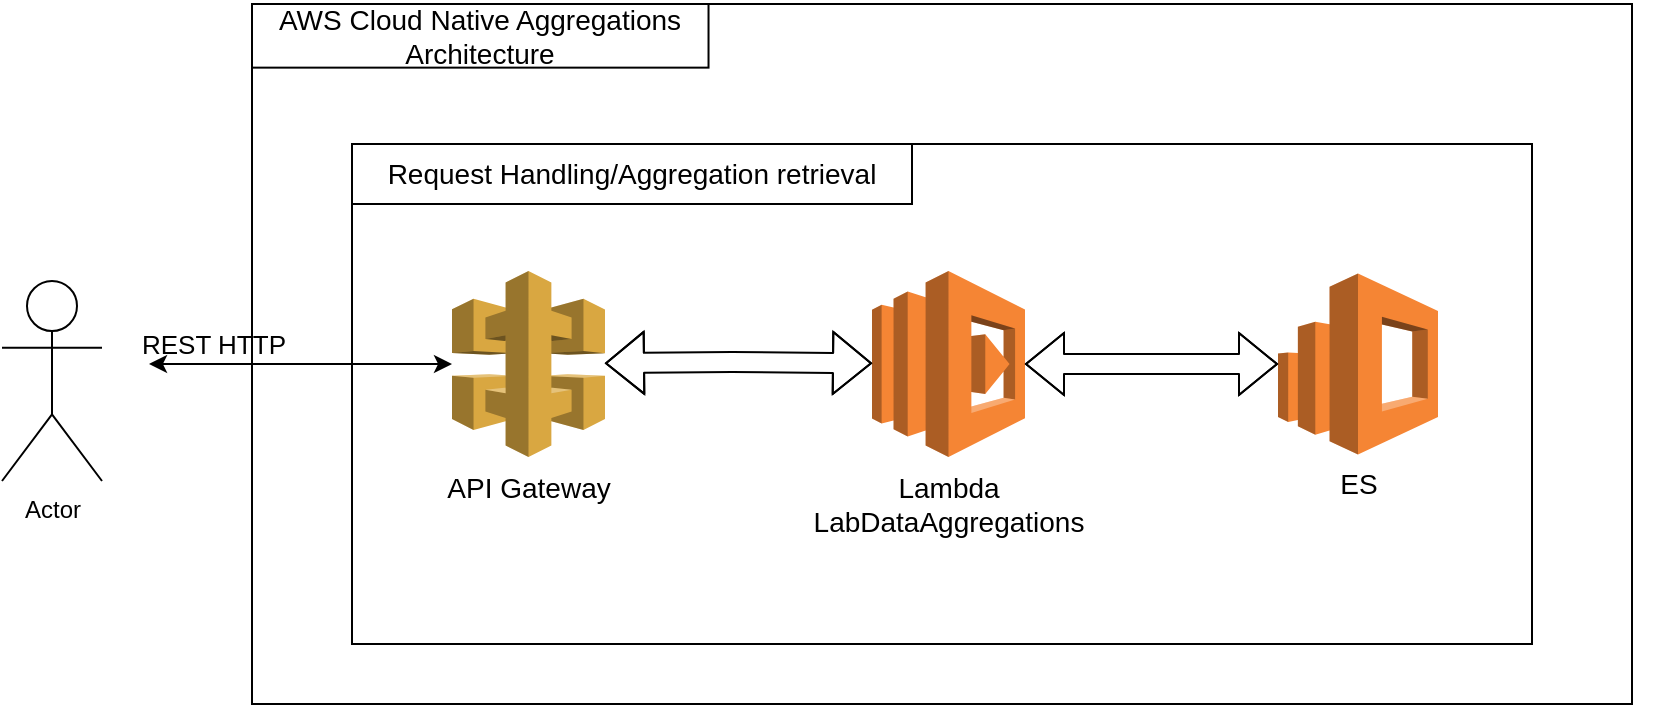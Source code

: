 <mxfile version="13.5.3" type="device"><diagram id="P6QGCrvt0UkqODJYATzC" name="Page-1"><mxGraphModel dx="1962" dy="1152" grid="1" gridSize="10" guides="1" tooltips="1" connect="1" arrows="1" fold="1" page="1" pageScale="1" pageWidth="1600" pageHeight="1200" math="0" shadow="0"><root><mxCell id="0"/><mxCell id="1" parent="0"/><mxCell id="H5G9gj6ckhjXFFpvk_TV-1" value="" style="group" vertex="1" connectable="0" parent="1"><mxGeometry x="370" y="30" width="700" height="350" as="geometry"/></mxCell><mxCell id="H5G9gj6ckhjXFFpvk_TV-3" value="" style="rounded=0;whiteSpace=wrap;html=1;fillColor=none;" vertex="1" parent="H5G9gj6ckhjXFFpvk_TV-1"><mxGeometry width="690" height="350" as="geometry"/></mxCell><mxCell id="H5G9gj6ckhjXFFpvk_TV-4" value="&lt;font style=&quot;font-size: 14px&quot;&gt;AWS Cloud Native Aggregations Architecture&lt;/font&gt;" style="rounded=0;whiteSpace=wrap;html=1;fillColor=none;" vertex="1" parent="H5G9gj6ckhjXFFpvk_TV-1"><mxGeometry width="228.261" height="31.82" as="geometry"/></mxCell><mxCell id="H5G9gj6ckhjXFFpvk_TV-11" value="" style="rounded=0;whiteSpace=wrap;html=1;fillColor=none;" vertex="1" parent="1"><mxGeometry x="420" y="100" width="590" height="250" as="geometry"/></mxCell><mxCell id="H5G9gj6ckhjXFFpvk_TV-13" value="&lt;font style=&quot;font-size: 14px&quot;&gt;Lambda&lt;br&gt;LabDataAggregations&lt;br&gt;&lt;/font&gt;" style="outlineConnect=0;dashed=0;verticalLabelPosition=bottom;verticalAlign=top;align=center;html=1;shape=mxgraph.aws3.lambda;fillColor=#F58534;gradientColor=none;" vertex="1" parent="1"><mxGeometry x="680" y="163.5" width="76.5" height="93" as="geometry"/></mxCell><mxCell id="H5G9gj6ckhjXFFpvk_TV-14" value="&lt;font style=&quot;font-size: 14px&quot;&gt;API Gateway&lt;/font&gt;" style="outlineConnect=0;dashed=0;verticalLabelPosition=bottom;verticalAlign=top;align=center;html=1;shape=mxgraph.aws3.api_gateway;fillColor=#D9A741;gradientColor=none;" vertex="1" parent="1"><mxGeometry x="470" y="163.5" width="76.5" height="93" as="geometry"/></mxCell><mxCell id="H5G9gj6ckhjXFFpvk_TV-18" value="&lt;font style=&quot;font-size: 14px&quot;&gt;Request Handling/Aggregation retrieval&lt;/font&gt;" style="rounded=0;whiteSpace=wrap;html=1;fillColor=none;" vertex="1" parent="1"><mxGeometry x="420" y="100" width="280" height="30" as="geometry"/></mxCell><mxCell id="H5G9gj6ckhjXFFpvk_TV-20" value="" style="endArrow=classic;html=1;entryX=0.25;entryY=1;entryDx=0;entryDy=0;startArrow=classic;startFill=1;" edge="1" parent="1" source="H5G9gj6ckhjXFFpvk_TV-14" target="H5G9gj6ckhjXFFpvk_TV-23"><mxGeometry width="50" height="50" relative="1" as="geometry"><mxPoint x="480" y="247.9" as="sourcePoint"/><mxPoint x="179.5" y="209.75" as="targetPoint"/></mxGeometry></mxCell><mxCell id="H5G9gj6ckhjXFFpvk_TV-23" value="&lt;font style=&quot;font-size: 13px&quot;&gt;REST HTTP&lt;/font&gt;" style="text;html=1;strokeColor=none;align=center;verticalAlign=middle;whiteSpace=wrap;rounded=0;" vertex="1" parent="1"><mxGeometry x="286" y="190" width="130" height="20" as="geometry"/></mxCell><mxCell id="H5G9gj6ckhjXFFpvk_TV-25" value="" style="shape=flexArrow;endArrow=classic;html=1;startArrow=block;" edge="1" parent="1" source="H5G9gj6ckhjXFFpvk_TV-14" target="H5G9gj6ckhjXFFpvk_TV-13"><mxGeometry width="50" height="50" relative="1" as="geometry"><mxPoint x="546.5" y="210.692" as="sourcePoint"/><mxPoint x="652" y="209" as="targetPoint"/><Array as="points"><mxPoint x="610" y="209"/></Array></mxGeometry></mxCell><mxCell id="H5G9gj6ckhjXFFpvk_TV-36" value="Actor" style="shape=umlActor;verticalLabelPosition=bottom;verticalAlign=top;html=1;outlineConnect=0;" vertex="1" parent="1"><mxGeometry x="245" y="168.5" width="50" height="100" as="geometry"/></mxCell><mxCell id="H5G9gj6ckhjXFFpvk_TV-38" value="&lt;font style=&quot;font-size: 14px&quot;&gt;ES&lt;/font&gt;" style="outlineConnect=0;dashed=0;verticalLabelPosition=bottom;verticalAlign=top;align=center;html=1;shape=mxgraph.aws3.elasticsearch_service;fillColor=#F58534;gradientColor=none;" vertex="1" parent="1"><mxGeometry x="883" y="164.75" width="80" height="90.5" as="geometry"/></mxCell><mxCell id="H5G9gj6ckhjXFFpvk_TV-39" value="" style="shape=flexArrow;endArrow=classic;html=1;startArrow=block;exitX=1;exitY=0.5;exitDx=0;exitDy=0;exitPerimeter=0;" edge="1" parent="1" source="H5G9gj6ckhjXFFpvk_TV-13" target="H5G9gj6ckhjXFFpvk_TV-38"><mxGeometry width="50" height="50" relative="1" as="geometry"><mxPoint x="780" y="211" as="sourcePoint"/><mxPoint x="943.5" y="210.702" as="targetPoint"/><Array as="points"><mxPoint x="853.5" y="210"/></Array></mxGeometry></mxCell></root></mxGraphModel></diagram></mxfile>